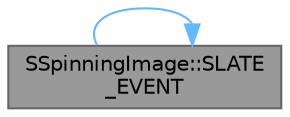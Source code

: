 digraph "SSpinningImage::SLATE_EVENT"
{
 // INTERACTIVE_SVG=YES
 // LATEX_PDF_SIZE
  bgcolor="transparent";
  edge [fontname=Helvetica,fontsize=10,labelfontname=Helvetica,labelfontsize=10];
  node [fontname=Helvetica,fontsize=10,shape=box,height=0.2,width=0.4];
  rankdir="RL";
  Node1 [id="Node000001",label="SSpinningImage::SLATE\l_EVENT",height=0.2,width=0.4,color="gray40", fillcolor="grey60", style="filled", fontcolor="black",tooltip="Invoked when the mouse is pressed in the widget."];
  Node1 -> Node1 [id="edge1_Node000001_Node000001",dir="back",color="steelblue1",style="solid",tooltip=" "];
}

